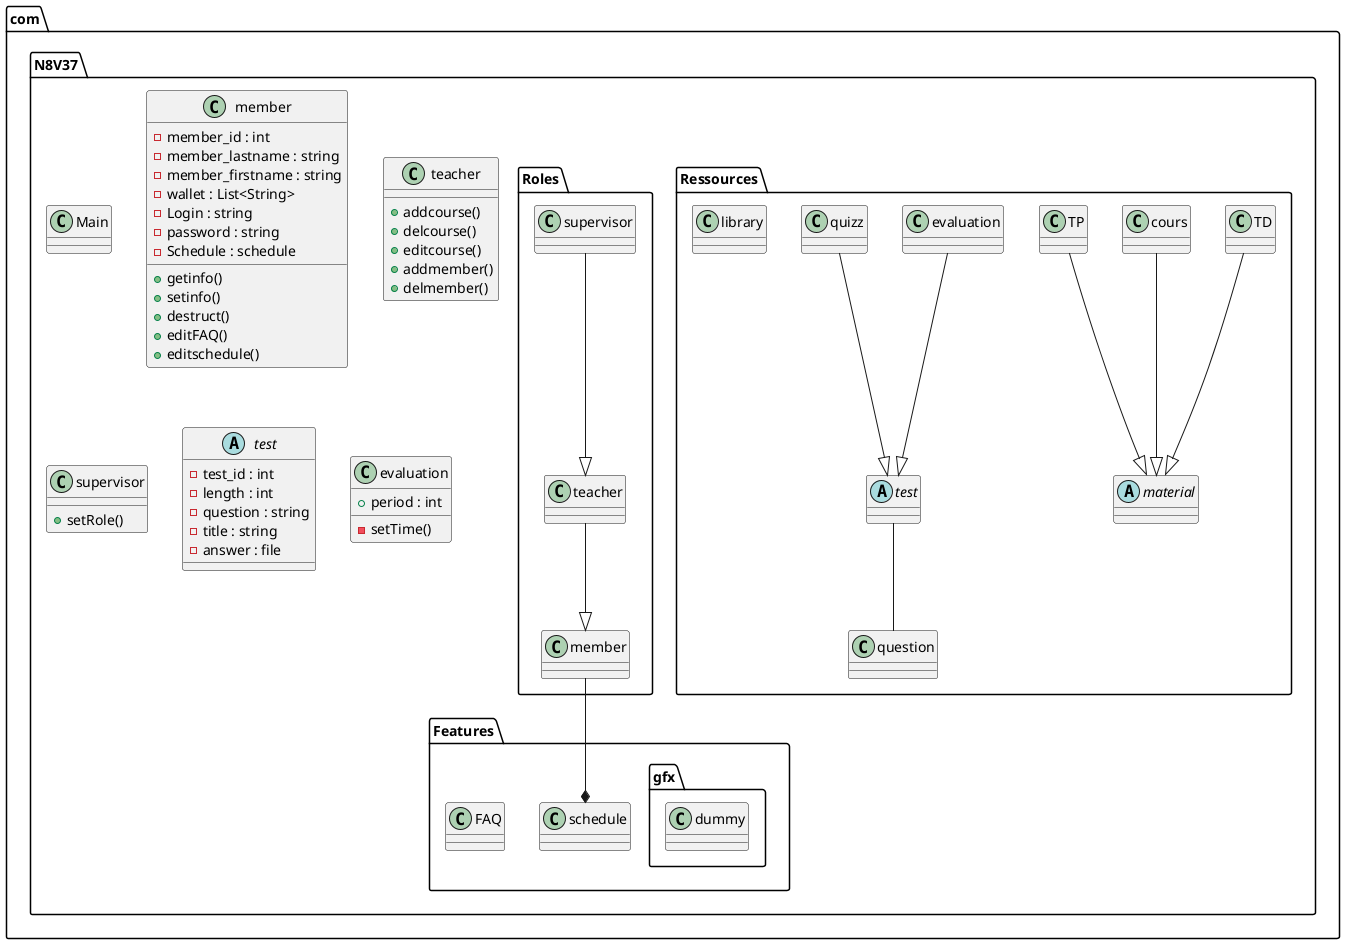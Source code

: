 @startuml class_diagram
package com.N8V37{
    package com.N8V37.Ressources{
        abstract material
        abstract test
        TD --|> material        
        cours --|> material
        TP --|> material
        evaluation --|> test
        quizz --|> test
        test -- question
        class library
    }

    class Main
    package com.N8V37.Roles{
        supervisor --|> teacher
        teacher --|> member
    
    }
    package com.N8V37.Features{
        class schedule
        class FAQ
        namespace gfx{
            class dummy
            } 
        
        
    }
    member --* schedule
    class member{
        - member_id : int
        - member_lastname : string
        - member_firstname : string
        - wallet : List<String>
        - Login : string
        - password : string 
        - Schedule : schedule      
        + getinfo()
        + setinfo()
        + destruct()
        + editFAQ()
        + editschedule()
    }
    class teacher {
        + addcourse()
        + delcourse()
        + editcourse()
        + addmember()
        + delmember()
        
    }
    class supervisor{
        + setRole()
    }
    abstract test{
        - test_id : int
        - length : int
        - question : string
        - title : string
        - answer : file

    }
    class evaluation{
        + period : int
        - setTime()
    }
}
@enduml
